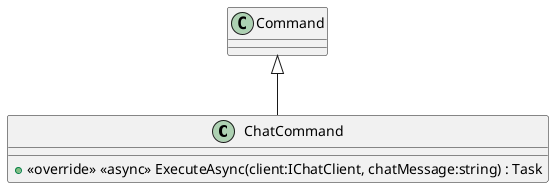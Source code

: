 @startuml
class ChatCommand {
    + <<override>> <<async>> ExecuteAsync(client:IChatClient, chatMessage:string) : Task
}
Command <|-- ChatCommand
@enduml
